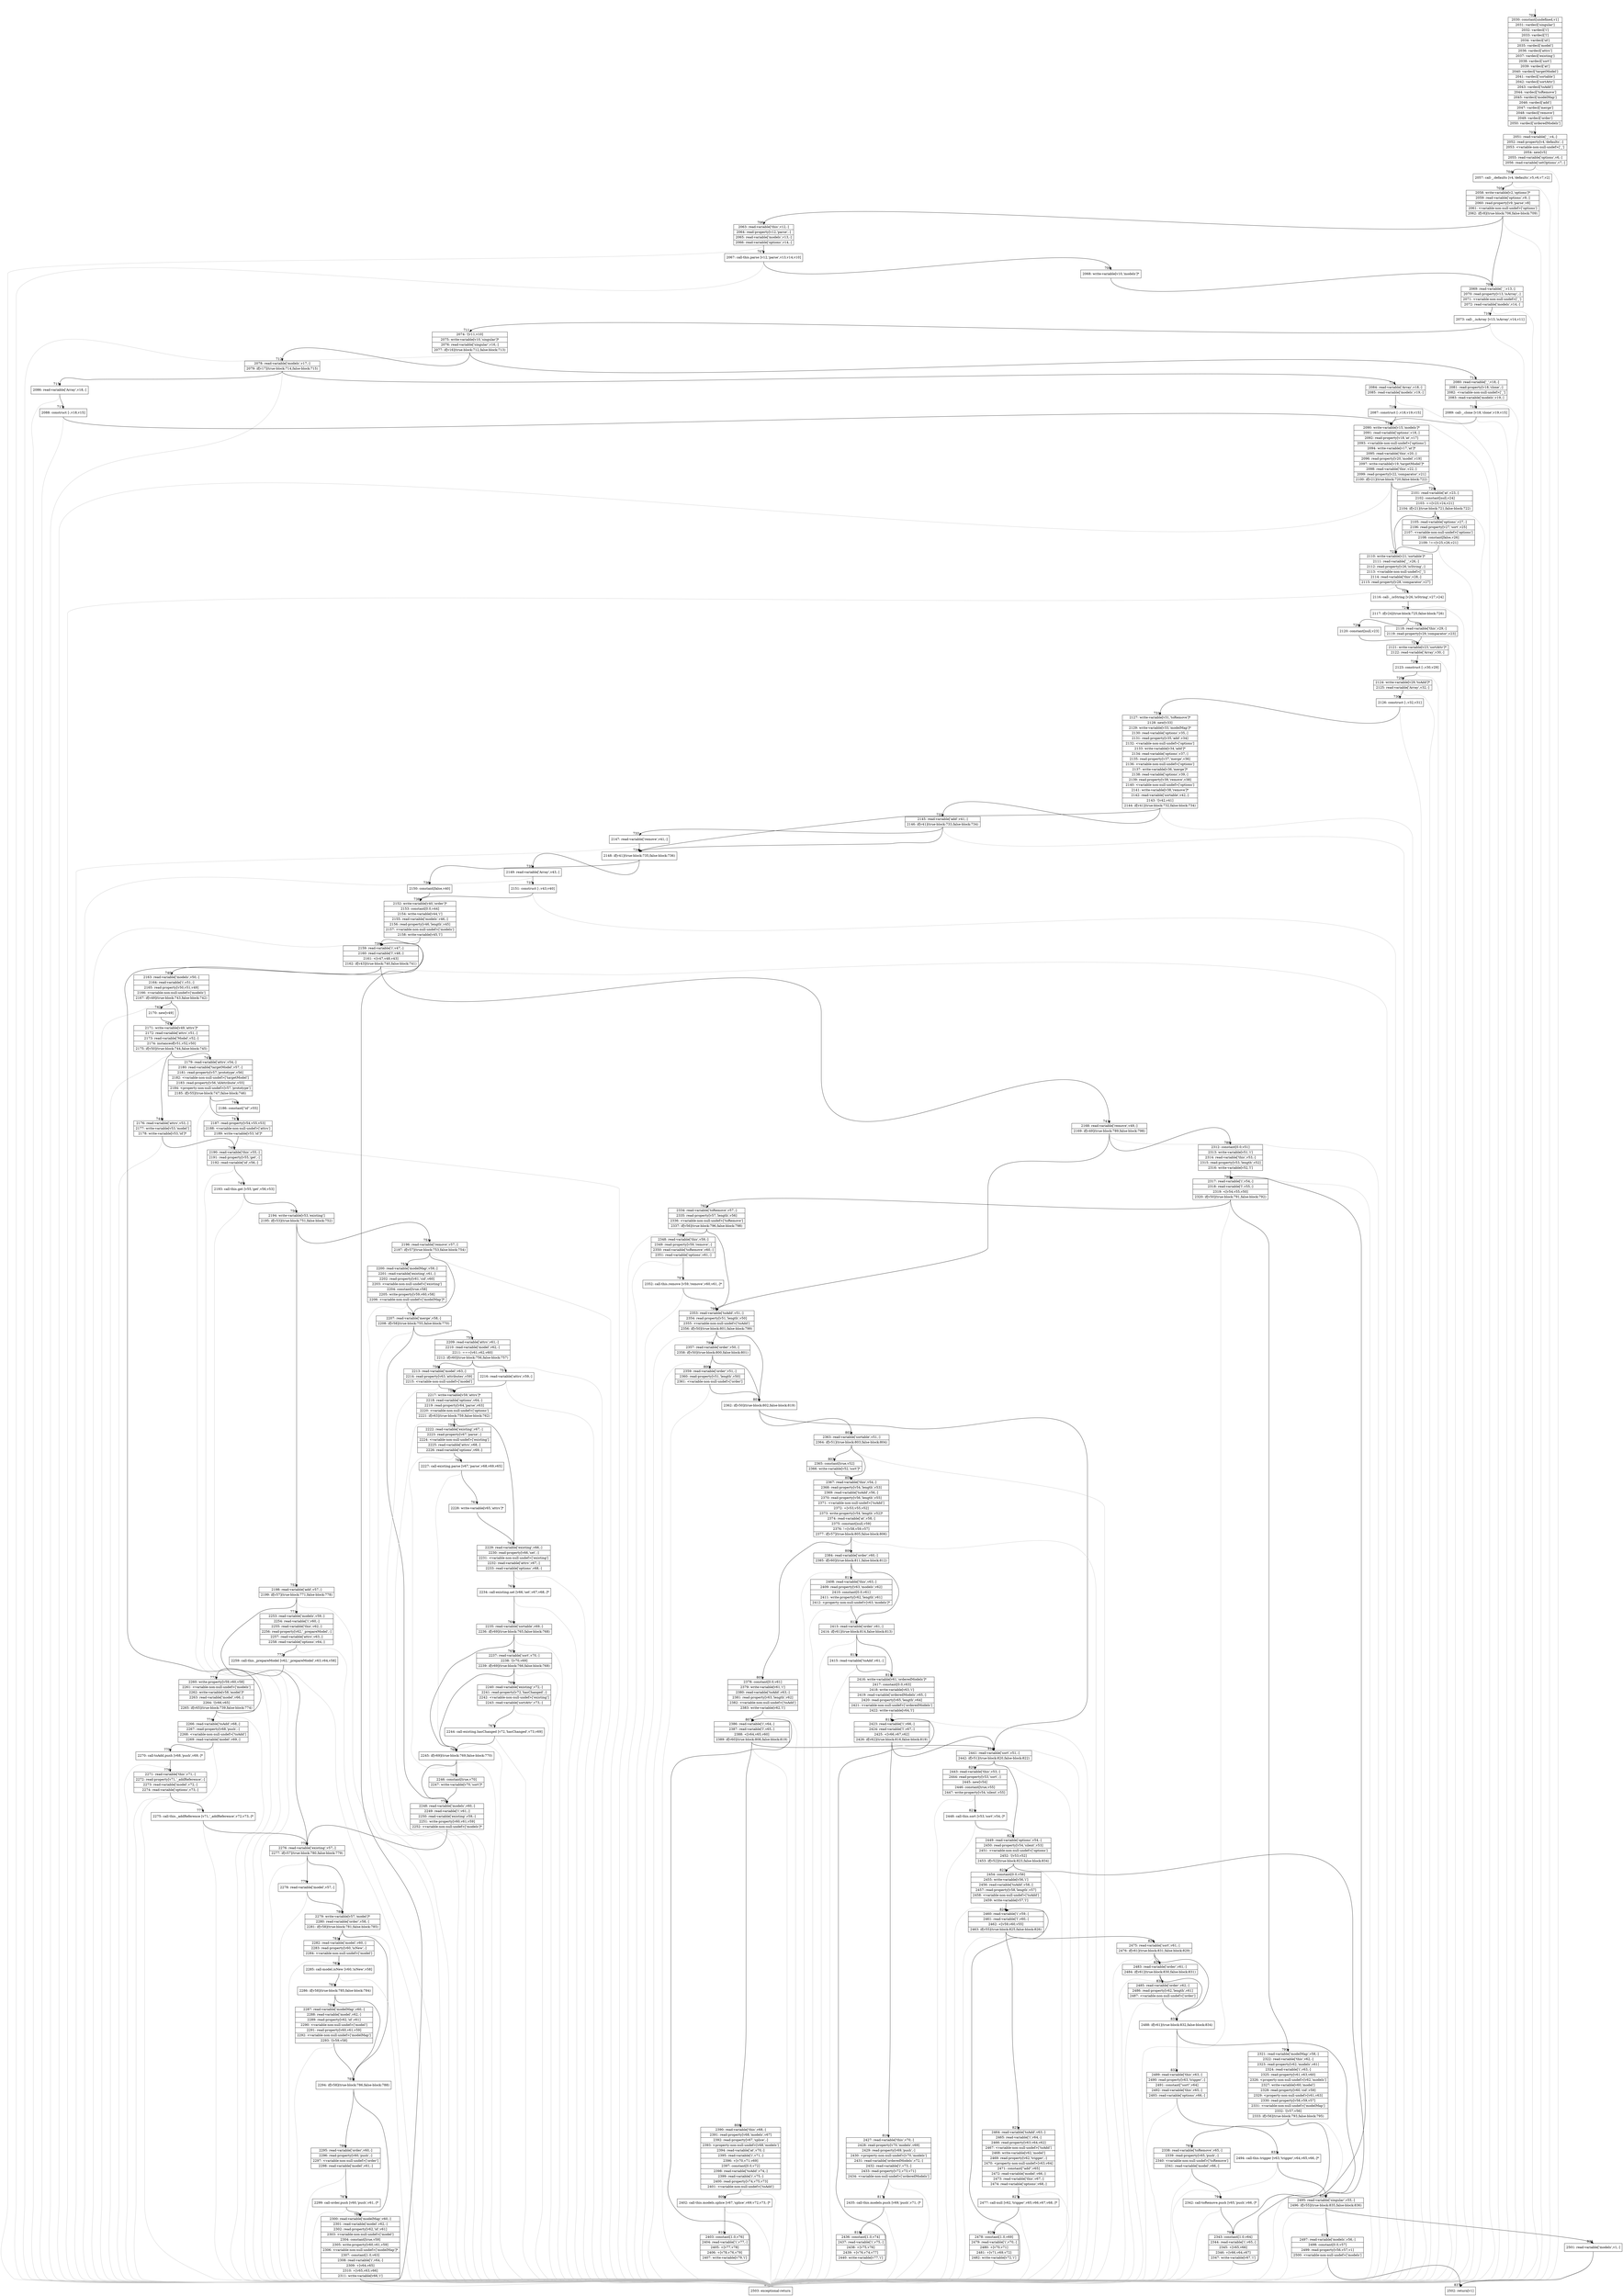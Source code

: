 digraph {
rankdir="TD"
BB_entry51[shape=none,label=""];
BB_entry51 -> BB702 [tailport=s, headport=n, headlabel="    702"]
BB702 [shape=record label="{2030: constant[undefined,v1]|2031: vardecl['singular']|2032: vardecl['i']|2033: vardecl['l']|2034: vardecl['id']|2035: vardecl['model']|2036: vardecl['attrs']|2037: vardecl['existing']|2038: vardecl['sort']|2039: vardecl['at']|2040: vardecl['targetModel']|2041: vardecl['sortable']|2042: vardecl['sortAttr']|2043: vardecl['toAdd']|2044: vardecl['toRemove']|2045: vardecl['modelMap']|2046: vardecl['add']|2047: vardecl['merge']|2048: vardecl['remove']|2049: vardecl['order']|2050: vardecl['orderedModels']}" ] 
BB702 -> BB703 [tailport=s, headport=n, headlabel="      703"]
BB703 [shape=record label="{2051: read-variable['_',v4,-]|2052: read-property[v4,'defaults',-]|2053: \<variable-non-null-undef\>['_']|2054: new[v5]|2055: read-variable['options',v6,-]|2056: read-variable['setOptions',v7,-]}" ] 
BB703 -> BB704 [tailport=s, headport=n, headlabel="      704"]
BB703 -> BB838 [tailport=s, headport=n, color=gray, headlabel="      838"]
BB704 [shape=record label="{2057: call-_.defaults [v4,'defaults',v5,v6,v7,v2]}" ] 
BB704 -> BB705 [tailport=s, headport=n, headlabel="      705"]
BB704 -> BB838 [tailport=s, headport=n, color=gray]
BB705 [shape=record label="{2058: write-variable[v2,'options']*|2059: read-variable['options',v9,-]|2060: read-property[v9,'parse',v8]|2061: \<variable-non-null-undef\>['options']|2062: if[v8](true-block:706,false-block:709)}" ] 
BB705 -> BB706 [tailport=s, headport=n, headlabel="      706"]
BB705 -> BB709 [tailport=s, headport=n, headlabel="      709"]
BB705 -> BB838 [tailport=s, headport=n, color=gray]
BB706 [shape=record label="{2063: read-variable['this',v12,-]|2064: read-property[v12,'parse',-]|2065: read-variable['models',v13,-]|2066: read-variable['options',v14,-]}" ] 
BB706 -> BB707 [tailport=s, headport=n, headlabel="      707"]
BB706 -> BB838 [tailport=s, headport=n, color=gray]
BB707 [shape=record label="{2067: call-this.parse [v12,'parse',v13,v14,v10]}" ] 
BB707 -> BB708 [tailport=s, headport=n, headlabel="      708"]
BB707 -> BB838 [tailport=s, headport=n, color=gray]
BB708 [shape=record label="{2068: write-variable[v10,'models']*}" ] 
BB708 -> BB709 [tailport=s, headport=n]
BB709 [shape=record label="{2069: read-variable['_',v13,-]|2070: read-property[v13,'isArray',-]|2071: \<variable-non-null-undef\>['_']|2072: read-variable['models',v14,-]}" ] 
BB709 -> BB710 [tailport=s, headport=n, headlabel="      710"]
BB709 -> BB838 [tailport=s, headport=n, color=gray]
BB710 [shape=record label="{2073: call-_.isArray [v13,'isArray',v14,v11]}" ] 
BB710 -> BB711 [tailport=s, headport=n, headlabel="      711"]
BB710 -> BB838 [tailport=s, headport=n, color=gray]
BB711 [shape=record label="{2074: ![v11,v10]|2075: write-variable[v10,'singular']*|2076: read-variable['singular',v16,-]|2077: if[v16](true-block:712,false-block:713)}" ] 
BB711 -> BB712 [tailport=s, headport=n, headlabel="      712"]
BB711 -> BB713 [tailport=s, headport=n, headlabel="      713"]
BB711 -> BB838 [tailport=s, headport=n, color=gray]
BB712 [shape=record label="{2078: read-variable['models',v17,-]|2079: if[v17](true-block:714,false-block:715)}" ] 
BB712 -> BB714 [tailport=s, headport=n, headlabel="      714"]
BB712 -> BB715 [tailport=s, headport=n, headlabel="      715"]
BB712 -> BB838 [tailport=s, headport=n, color=gray]
BB713 [shape=record label="{2080: read-variable['_',v18,-]|2081: read-property[v18,'clone',-]|2082: \<variable-non-null-undef\>['_']|2083: read-variable['models',v19,-]}" ] 
BB713 -> BB718 [tailport=s, headport=n, headlabel="      718"]
BB713 -> BB838 [tailport=s, headport=n, color=gray]
BB714 [shape=record label="{2084: read-variable['Array',v18,-]|2085: read-variable['models',v19,-]}" ] 
BB714 -> BB716 [tailport=s, headport=n, headlabel="      716"]
BB714 -> BB838 [tailport=s, headport=n, color=gray]
BB715 [shape=record label="{2086: read-variable['Array',v18,-]}" ] 
BB715 -> BB717 [tailport=s, headport=n, headlabel="      717"]
BB715 -> BB838 [tailport=s, headport=n, color=gray]
BB716 [shape=record label="{2087: construct [-,v18,v19,v15]}" ] 
BB716 -> BB719 [tailport=s, headport=n, headlabel="      719"]
BB716 -> BB838 [tailport=s, headport=n, color=gray]
BB717 [shape=record label="{2088: construct [-,v18,v15]}" ] 
BB717 -> BB719 [tailport=s, headport=n]
BB717 -> BB838 [tailport=s, headport=n, color=gray]
BB718 [shape=record label="{2089: call-_.clone [v18,'clone',v19,v15]}" ] 
BB718 -> BB719 [tailport=s, headport=n]
BB718 -> BB838 [tailport=s, headport=n, color=gray]
BB719 [shape=record label="{2090: write-variable[v15,'models']*|2091: read-variable['options',v18,-]|2092: read-property[v18,'at',v17]|2093: \<variable-non-null-undef\>['options']|2094: write-variable[v17,'at']*|2095: read-variable['this',v20,-]|2096: read-property[v20,'model',v19]|2097: write-variable[v19,'targetModel']*|2098: read-variable['this',v22,-]|2099: read-property[v22,'comparator',v21]|2100: if[v21](true-block:720,false-block:722)}" ] 
BB719 -> BB722 [tailport=s, headport=n, headlabel="      722"]
BB719 -> BB720 [tailport=s, headport=n, headlabel="      720"]
BB719 -> BB838 [tailport=s, headport=n, color=gray]
BB720 [shape=record label="{2101: read-variable['at',v23,-]|2102: constant[null,v24]|2103: ==[v23,v24,v21]|2104: if[v21](true-block:721,false-block:722)}" ] 
BB720 -> BB722 [tailport=s, headport=n]
BB720 -> BB721 [tailport=s, headport=n, headlabel="      721"]
BB720 -> BB838 [tailport=s, headport=n, color=gray]
BB721 [shape=record label="{2105: read-variable['options',v27,-]|2106: read-property[v27,'sort',v25]|2107: \<variable-non-null-undef\>['options']|2108: constant[false,v26]|2109: !==[v25,v26,v21]}" ] 
BB721 -> BB722 [tailport=s, headport=n]
BB721 -> BB838 [tailport=s, headport=n, color=gray]
BB722 [shape=record label="{2110: write-variable[v21,'sortable']*|2111: read-variable['_',v26,-]|2112: read-property[v26,'isString',-]|2113: \<variable-non-null-undef\>['_']|2114: read-variable['this',v28,-]|2115: read-property[v28,'comparator',v27]}" ] 
BB722 -> BB723 [tailport=s, headport=n, headlabel="      723"]
BB722 -> BB838 [tailport=s, headport=n, color=gray]
BB723 [shape=record label="{2116: call-_.isString [v26,'isString',v27,v24]}" ] 
BB723 -> BB724 [tailport=s, headport=n, headlabel="      724"]
BB723 -> BB838 [tailport=s, headport=n, color=gray]
BB724 [shape=record label="{2117: if[v24](true-block:725,false-block:726)}" ] 
BB724 -> BB725 [tailport=s, headport=n, headlabel="      725"]
BB724 -> BB726 [tailport=s, headport=n, headlabel="      726"]
BB725 [shape=record label="{2118: read-variable['this',v29,-]|2119: read-property[v29,'comparator',v23]}" ] 
BB725 -> BB727 [tailport=s, headport=n, headlabel="      727"]
BB725 -> BB838 [tailport=s, headport=n, color=gray]
BB726 [shape=record label="{2120: constant[null,v23]}" ] 
BB726 -> BB727 [tailport=s, headport=n]
BB727 [shape=record label="{2121: write-variable[v23,'sortAttr']*|2122: read-variable['Array',v30,-]}" ] 
BB727 -> BB728 [tailport=s, headport=n, headlabel="      728"]
BB727 -> BB838 [tailport=s, headport=n, color=gray]
BB728 [shape=record label="{2123: construct [-,v30,v29]}" ] 
BB728 -> BB729 [tailport=s, headport=n, headlabel="      729"]
BB728 -> BB838 [tailport=s, headport=n, color=gray]
BB729 [shape=record label="{2124: write-variable[v29,'toAdd']*|2125: read-variable['Array',v32,-]}" ] 
BB729 -> BB730 [tailport=s, headport=n, headlabel="      730"]
BB729 -> BB838 [tailport=s, headport=n, color=gray]
BB730 [shape=record label="{2126: construct [-,v32,v31]}" ] 
BB730 -> BB731 [tailport=s, headport=n, headlabel="      731"]
BB730 -> BB838 [tailport=s, headport=n, color=gray]
BB731 [shape=record label="{2127: write-variable[v31,'toRemove']*|2128: new[v33]|2129: write-variable[v33,'modelMap']*|2130: read-variable['options',v35,-]|2131: read-property[v35,'add',v34]|2132: \<variable-non-null-undef\>['options']|2133: write-variable[v34,'add']*|2134: read-variable['options',v37,-]|2135: read-property[v37,'merge',v36]|2136: \<variable-non-null-undef\>['options']|2137: write-variable[v36,'merge']*|2138: read-variable['options',v39,-]|2139: read-property[v39,'remove',v38]|2140: \<variable-non-null-undef\>['options']|2141: write-variable[v38,'remove']*|2142: read-variable['sortable',v42,-]|2143: ![v42,v41]|2144: if[v41](true-block:732,false-block:734)}" ] 
BB731 -> BB734 [tailport=s, headport=n, headlabel="      734"]
BB731 -> BB732 [tailport=s, headport=n, headlabel="      732"]
BB731 -> BB838 [tailport=s, headport=n, color=gray]
BB732 [shape=record label="{2145: read-variable['add',v41,-]|2146: if[v41](true-block:733,false-block:734)}" ] 
BB732 -> BB734 [tailport=s, headport=n]
BB732 -> BB733 [tailport=s, headport=n, headlabel="      733"]
BB732 -> BB838 [tailport=s, headport=n, color=gray]
BB733 [shape=record label="{2147: read-variable['remove',v41,-]}" ] 
BB733 -> BB734 [tailport=s, headport=n]
BB733 -> BB838 [tailport=s, headport=n, color=gray]
BB734 [shape=record label="{2148: if[v41](true-block:735,false-block:736)}" ] 
BB734 -> BB735 [tailport=s, headport=n, headlabel="      735"]
BB734 -> BB736 [tailport=s, headport=n, headlabel="      736"]
BB735 [shape=record label="{2149: read-variable['Array',v43,-]}" ] 
BB735 -> BB737 [tailport=s, headport=n, headlabel="      737"]
BB735 -> BB838 [tailport=s, headport=n, color=gray]
BB736 [shape=record label="{2150: constant[false,v40]}" ] 
BB736 -> BB738 [tailport=s, headport=n, headlabel="      738"]
BB737 [shape=record label="{2151: construct [-,v43,v40]}" ] 
BB737 -> BB738 [tailport=s, headport=n]
BB737 -> BB838 [tailport=s, headport=n, color=gray]
BB738 [shape=record label="{2152: write-variable[v40,'order']*|2153: constant[0.0,v44]|2154: write-variable[v44,'i']|2155: read-variable['models',v46,-]|2156: read-property[v46,'length',v45]|2157: \<variable-non-null-undef\>['models']|2158: write-variable[v45,'l']}" ] 
BB738 -> BB739 [tailport=s, headport=n, headlabel="      739"]
BB738 -> BB838 [tailport=s, headport=n, color=gray]
BB739 [shape=record label="{2159: read-variable['i',v47,-]|2160: read-variable['l',v48,-]|2161: \<[v47,v48,v43]|2162: if[v43](true-block:740,false-block:741)}" ] 
BB739 -> BB740 [tailport=s, headport=n, headlabel="      740"]
BB739 -> BB741 [tailport=s, headport=n, headlabel="      741"]
BB739 -> BB838 [tailport=s, headport=n, color=gray]
BB740 [shape=record label="{2163: read-variable['models',v50,-]|2164: read-variable['i',v51,-]|2165: read-property[v50,v51,v49]|2166: \<variable-non-null-undef\>['models']|2167: if[v49](true-block:743,false-block:742)}" ] 
BB740 -> BB743 [tailport=s, headport=n, headlabel="      743"]
BB740 -> BB742 [tailport=s, headport=n, headlabel="      742"]
BB740 -> BB838 [tailport=s, headport=n, color=gray]
BB741 [shape=record label="{2168: read-variable['remove',v49,-]|2169: if[v49](true-block:789,false-block:798)}" ] 
BB741 -> BB789 [tailport=s, headport=n, headlabel="      789"]
BB741 -> BB798 [tailport=s, headport=n, headlabel="      798"]
BB741 -> BB838 [tailport=s, headport=n, color=gray]
BB742 [shape=record label="{2170: new[v49]}" ] 
BB742 -> BB743 [tailport=s, headport=n]
BB743 [shape=record label="{2171: write-variable[v49,'attrs']*|2172: read-variable['attrs',v51,-]|2173: read-variable['Model',v52,-]|2174: instanceof[v51,v52,v50]|2175: if[v50](true-block:744,false-block:745)}" ] 
BB743 -> BB744 [tailport=s, headport=n, headlabel="      744"]
BB743 -> BB745 [tailport=s, headport=n, headlabel="      745"]
BB743 -> BB838 [tailport=s, headport=n, color=gray]
BB744 [shape=record label="{2176: read-variable['attrs',v53,-]|2177: write-variable[v53,'model']|2178: write-variable[v53,'id']*}" ] 
BB744 -> BB748 [tailport=s, headport=n, headlabel="      748"]
BB744 -> BB838 [tailport=s, headport=n, color=gray]
BB745 [shape=record label="{2179: read-variable['attrs',v54,-]|2180: read-variable['targetModel',v57,-]|2181: read-property[v57,'prototype',v56]|2182: \<variable-non-null-undef\>['targetModel']|2183: read-property[v56,'idAttribute',v55]|2184: \<property-non-null-undef\>[v57,'prototype']|2185: if[v55](true-block:747,false-block:746)}" ] 
BB745 -> BB747 [tailport=s, headport=n, headlabel="      747"]
BB745 -> BB746 [tailport=s, headport=n, headlabel="      746"]
BB745 -> BB838 [tailport=s, headport=n, color=gray]
BB746 [shape=record label="{2186: constant[\"id\",v55]}" ] 
BB746 -> BB747 [tailport=s, headport=n]
BB747 [shape=record label="{2187: read-property[v54,v55,v53]|2188: \<variable-non-null-undef\>['attrs']|2189: write-variable[v53,'id']*}" ] 
BB747 -> BB748 [tailport=s, headport=n]
BB747 -> BB838 [tailport=s, headport=n, color=gray]
BB748 [shape=record label="{2190: read-variable['this',v55,-]|2191: read-property[v55,'get',-]|2192: read-variable['id',v56,-]}" ] 
BB748 -> BB749 [tailport=s, headport=n, headlabel="      749"]
BB748 -> BB838 [tailport=s, headport=n, color=gray]
BB749 [shape=record label="{2193: call-this.get [v55,'get',v56,v53]}" ] 
BB749 -> BB750 [tailport=s, headport=n, headlabel="      750"]
BB749 -> BB838 [tailport=s, headport=n, color=gray]
BB750 [shape=record label="{2194: write-variable[v53,'existing']|2195: if[v53](true-block:751,false-block:752)}" ] 
BB750 -> BB751 [tailport=s, headport=n, headlabel="      751"]
BB750 -> BB752 [tailport=s, headport=n, headlabel="      752"]
BB751 [shape=record label="{2196: read-variable['remove',v57,-]|2197: if[v57](true-block:753,false-block:754)}" ] 
BB751 -> BB753 [tailport=s, headport=n, headlabel="      753"]
BB751 -> BB754 [tailport=s, headport=n, headlabel="      754"]
BB751 -> BB838 [tailport=s, headport=n, color=gray]
BB752 [shape=record label="{2198: read-variable['add',v57,-]|2199: if[v57](true-block:771,false-block:778)}" ] 
BB752 -> BB771 [tailport=s, headport=n, headlabel="      771"]
BB752 -> BB778 [tailport=s, headport=n, headlabel="      778"]
BB752 -> BB838 [tailport=s, headport=n, color=gray]
BB753 [shape=record label="{2200: read-variable['modelMap',v59,-]|2201: read-variable['existing',v61,-]|2202: read-property[v61,'cid',v60]|2203: \<variable-non-null-undef\>['existing']|2204: constant[true,v58]|2205: write-property[v59,v60,v58]|2206: \<variable-non-null-undef\>['modelMap']*}" ] 
BB753 -> BB754 [tailport=s, headport=n]
BB753 -> BB838 [tailport=s, headport=n, color=gray]
BB754 [shape=record label="{2207: read-variable['merge',v58,-]|2208: if[v58](true-block:755,false-block:770)}" ] 
BB754 -> BB755 [tailport=s, headport=n, headlabel="      755"]
BB754 -> BB770 [tailport=s, headport=n, headlabel="      770"]
BB754 -> BB838 [tailport=s, headport=n, color=gray]
BB755 [shape=record label="{2209: read-variable['attrs',v61,-]|2210: read-variable['model',v62,-]|2211: ===[v61,v62,v60]|2212: if[v60](true-block:756,false-block:757)}" ] 
BB755 -> BB756 [tailport=s, headport=n, headlabel="      756"]
BB755 -> BB757 [tailport=s, headport=n, headlabel="      757"]
BB755 -> BB838 [tailport=s, headport=n, color=gray]
BB756 [shape=record label="{2213: read-variable['model',v63,-]|2214: read-property[v63,'attributes',v59]|2215: \<variable-non-null-undef\>['model']}" ] 
BB756 -> BB758 [tailport=s, headport=n, headlabel="      758"]
BB756 -> BB838 [tailport=s, headport=n, color=gray]
BB757 [shape=record label="{2216: read-variable['attrs',v59,-]}" ] 
BB757 -> BB758 [tailport=s, headport=n]
BB757 -> BB838 [tailport=s, headport=n, color=gray]
BB758 [shape=record label="{2217: write-variable[v59,'attrs']*|2218: read-variable['options',v64,-]|2219: read-property[v64,'parse',v63]|2220: \<variable-non-null-undef\>['options']|2221: if[v63](true-block:759,false-block:762)}" ] 
BB758 -> BB759 [tailport=s, headport=n, headlabel="      759"]
BB758 -> BB762 [tailport=s, headport=n, headlabel="      762"]
BB758 -> BB838 [tailport=s, headport=n, color=gray]
BB759 [shape=record label="{2222: read-variable['existing',v67,-]|2223: read-property[v67,'parse',-]|2224: \<variable-non-null-undef\>['existing']|2225: read-variable['attrs',v68,-]|2226: read-variable['options',v69,-]}" ] 
BB759 -> BB760 [tailport=s, headport=n, headlabel="      760"]
BB759 -> BB838 [tailport=s, headport=n, color=gray]
BB760 [shape=record label="{2227: call-existing.parse [v67,'parse',v68,v69,v65]}" ] 
BB760 -> BB761 [tailport=s, headport=n, headlabel="      761"]
BB760 -> BB838 [tailport=s, headport=n, color=gray]
BB761 [shape=record label="{2228: write-variable[v65,'attrs']*}" ] 
BB761 -> BB762 [tailport=s, headport=n]
BB762 [shape=record label="{2229: read-variable['existing',v66,-]|2230: read-property[v66,'set',-]|2231: \<variable-non-null-undef\>['existing']|2232: read-variable['attrs',v67,-]|2233: read-variable['options',v68,-]}" ] 
BB762 -> BB763 [tailport=s, headport=n, headlabel="      763"]
BB762 -> BB838 [tailport=s, headport=n, color=gray]
BB763 [shape=record label="{2234: call-existing.set [v66,'set',v67,v68,-]*}" ] 
BB763 -> BB764 [tailport=s, headport=n, headlabel="      764"]
BB763 -> BB838 [tailport=s, headport=n, color=gray]
BB764 [shape=record label="{2235: read-variable['sortable',v69,-]|2236: if[v69](true-block:765,false-block:768)}" ] 
BB764 -> BB768 [tailport=s, headport=n, headlabel="      768"]
BB764 -> BB765 [tailport=s, headport=n, headlabel="      765"]
BB764 -> BB838 [tailport=s, headport=n, color=gray]
BB765 [shape=record label="{2237: read-variable['sort',v70,-]|2238: ![v70,v69]|2239: if[v69](true-block:766,false-block:768)}" ] 
BB765 -> BB768 [tailport=s, headport=n]
BB765 -> BB766 [tailport=s, headport=n, headlabel="      766"]
BB765 -> BB838 [tailport=s, headport=n, color=gray]
BB766 [shape=record label="{2240: read-variable['existing',v72,-]|2241: read-property[v72,'hasChanged',-]|2242: \<variable-non-null-undef\>['existing']|2243: read-variable['sortAttr',v73,-]}" ] 
BB766 -> BB767 [tailport=s, headport=n, headlabel="      767"]
BB766 -> BB838 [tailport=s, headport=n, color=gray]
BB767 [shape=record label="{2244: call-existing.hasChanged [v72,'hasChanged',v73,v69]}" ] 
BB767 -> BB768 [tailport=s, headport=n]
BB767 -> BB838 [tailport=s, headport=n, color=gray]
BB768 [shape=record label="{2245: if[v69](true-block:769,false-block:770)}" ] 
BB768 -> BB769 [tailport=s, headport=n, headlabel="      769"]
BB768 -> BB770 [tailport=s, headport=n]
BB769 [shape=record label="{2246: constant[true,v70]|2247: write-variable[v70,'sort']*}" ] 
BB769 -> BB770 [tailport=s, headport=n]
BB770 [shape=record label="{2248: read-variable['models',v60,-]|2249: read-variable['i',v61,-]|2250: read-variable['existing',v59,-]|2251: write-property[v60,v61,v59]|2252: \<variable-non-null-undef\>['models']*}" ] 
BB770 -> BB778 [tailport=s, headport=n]
BB770 -> BB838 [tailport=s, headport=n, color=gray]
BB771 [shape=record label="{2253: read-variable['models',v59,-]|2254: read-variable['i',v60,-]|2255: read-variable['this',v62,-]|2256: read-property[v62,'_prepareModel',-]|2257: read-variable['attrs',v63,-]|2258: read-variable['options',v64,-]}" ] 
BB771 -> BB772 [tailport=s, headport=n, headlabel="      772"]
BB771 -> BB838 [tailport=s, headport=n, color=gray]
BB772 [shape=record label="{2259: call-this._prepareModel [v62,'_prepareModel',v63,v64,v58]}" ] 
BB772 -> BB773 [tailport=s, headport=n, headlabel="      773"]
BB772 -> BB838 [tailport=s, headport=n, color=gray]
BB773 [shape=record label="{2260: write-property[v59,v60,v58]|2261: \<variable-non-null-undef\>['models']|2262: write-variable[v58,'model']*|2263: read-variable['model',v66,-]|2264: ![v66,v65]|2265: if[v65](true-block:739,false-block:774)}" ] 
BB773 -> BB739 [tailport=s, headport=n]
BB773 -> BB774 [tailport=s, headport=n, headlabel="      774"]
BB773 -> BB838 [tailport=s, headport=n, color=gray]
BB774 [shape=record label="{2266: read-variable['toAdd',v68,-]|2267: read-property[v68,'push',-]|2268: \<variable-non-null-undef\>['toAdd']|2269: read-variable['model',v69,-]}" ] 
BB774 -> BB775 [tailport=s, headport=n, headlabel="      775"]
BB774 -> BB838 [tailport=s, headport=n, color=gray]
BB775 [shape=record label="{2270: call-toAdd.push [v68,'push',v69,-]*}" ] 
BB775 -> BB776 [tailport=s, headport=n, headlabel="      776"]
BB775 -> BB838 [tailport=s, headport=n, color=gray]
BB776 [shape=record label="{2271: read-variable['this',v71,-]|2272: read-property[v71,'_addReference',-]|2273: read-variable['model',v72,-]|2274: read-variable['options',v73,-]}" ] 
BB776 -> BB777 [tailport=s, headport=n, headlabel="      777"]
BB776 -> BB838 [tailport=s, headport=n, color=gray]
BB777 [shape=record label="{2275: call-this._addReference [v71,'_addReference',v72,v73,-]*}" ] 
BB777 -> BB778 [tailport=s, headport=n]
BB777 -> BB838 [tailport=s, headport=n, color=gray]
BB778 [shape=record label="{2276: read-variable['existing',v57,-]|2277: if[v57](true-block:780,false-block:779)}" ] 
BB778 -> BB780 [tailport=s, headport=n, headlabel="      780"]
BB778 -> BB779 [tailport=s, headport=n, headlabel="      779"]
BB778 -> BB838 [tailport=s, headport=n, color=gray]
BB779 [shape=record label="{2278: read-variable['model',v57,-]}" ] 
BB779 -> BB780 [tailport=s, headport=n]
BB779 -> BB838 [tailport=s, headport=n, color=gray]
BB780 [shape=record label="{2279: write-variable[v57,'model']*|2280: read-variable['order',v58,-]|2281: if[v58](true-block:781,false-block:785)}" ] 
BB780 -> BB785 [tailport=s, headport=n, headlabel="      785"]
BB780 -> BB781 [tailport=s, headport=n, headlabel="      781"]
BB780 -> BB838 [tailport=s, headport=n, color=gray]
BB781 [shape=record label="{2282: read-variable['model',v60,-]|2283: read-property[v60,'isNew',-]|2284: \<variable-non-null-undef\>['model']}" ] 
BB781 -> BB782 [tailport=s, headport=n, headlabel="      782"]
BB781 -> BB838 [tailport=s, headport=n, color=gray]
BB782 [shape=record label="{2285: call-model.isNew [v60,'isNew',v58]}" ] 
BB782 -> BB783 [tailport=s, headport=n, headlabel="      783"]
BB782 -> BB838 [tailport=s, headport=n, color=gray]
BB783 [shape=record label="{2286: if[v58](true-block:785,false-block:784)}" ] 
BB783 -> BB785 [tailport=s, headport=n]
BB783 -> BB784 [tailport=s, headport=n, headlabel="      784"]
BB784 [shape=record label="{2287: read-variable['modelMap',v60,-]|2288: read-variable['model',v62,-]|2289: read-property[v62,'id',v61]|2290: \<variable-non-null-undef\>['model']|2291: read-property[v60,v61,v59]|2292: \<variable-non-null-undef\>['modelMap']|2293: ![v59,v58]}" ] 
BB784 -> BB785 [tailport=s, headport=n]
BB784 -> BB838 [tailport=s, headport=n, color=gray]
BB785 [shape=record label="{2294: if[v58](true-block:786,false-block:788)}" ] 
BB785 -> BB786 [tailport=s, headport=n, headlabel="      786"]
BB785 -> BB788 [tailport=s, headport=n, headlabel="      788"]
BB786 [shape=record label="{2295: read-variable['order',v60,-]|2296: read-property[v60,'push',-]|2297: \<variable-non-null-undef\>['order']|2298: read-variable['model',v61,-]}" ] 
BB786 -> BB787 [tailport=s, headport=n, headlabel="      787"]
BB786 -> BB838 [tailport=s, headport=n, color=gray]
BB787 [shape=record label="{2299: call-order.push [v60,'push',v61,-]*}" ] 
BB787 -> BB788 [tailport=s, headport=n]
BB787 -> BB838 [tailport=s, headport=n, color=gray]
BB788 [shape=record label="{2300: read-variable['modelMap',v60,-]|2301: read-variable['model',v62,-]|2302: read-property[v62,'id',v61]|2303: \<variable-non-null-undef\>['model']|2304: constant[true,v59]|2305: write-property[v60,v61,v59]|2306: \<variable-non-null-undef\>['modelMap']*|2307: constant[1.0,v63]|2308: read-variable['i',v64,-]|2309: +[v64,v65]|2310: +[v65,v63,v66]|2311: write-variable[v66,'i']}" ] 
BB788 -> BB739 [tailport=s, headport=n]
BB788 -> BB838 [tailport=s, headport=n, color=gray]
BB789 [shape=record label="{2312: constant[0.0,v51]|2313: write-variable[v51,'i']|2314: read-variable['this',v53,-]|2315: read-property[v53,'length',v52]|2316: write-variable[v52,'l']}" ] 
BB789 -> BB790 [tailport=s, headport=n, headlabel="      790"]
BB789 -> BB838 [tailport=s, headport=n, color=gray]
BB790 [shape=record label="{2317: read-variable['i',v54,-]|2318: read-variable['l',v55,-]|2319: \<[v54,v55,v50]|2320: if[v50](true-block:791,false-block:792)}" ] 
BB790 -> BB791 [tailport=s, headport=n, headlabel="      791"]
BB790 -> BB792 [tailport=s, headport=n, headlabel="      792"]
BB790 -> BB838 [tailport=s, headport=n, color=gray]
BB791 [shape=record label="{2321: read-variable['modelMap',v58,-]|2322: read-variable['this',v62,-]|2323: read-property[v62,'models',v61]|2324: read-variable['i',v63,-]|2325: read-property[v61,v63,v60]|2326: \<property-non-null-undef\>[v62,'models']|2327: write-variable[v60,'model']|2328: read-property[v60,'cid',v59]|2329: \<property-non-null-undef\>[v61,v63]|2330: read-property[v58,v59,v57]|2331: \<variable-non-null-undef\>['modelMap']|2332: ![v57,v56]|2333: if[v56](true-block:793,false-block:795)}" ] 
BB791 -> BB793 [tailport=s, headport=n, headlabel="      793"]
BB791 -> BB795 [tailport=s, headport=n, headlabel="      795"]
BB791 -> BB838 [tailport=s, headport=n, color=gray]
BB792 [shape=record label="{2334: read-variable['toRemove',v57,-]|2335: read-property[v57,'length',v56]|2336: \<variable-non-null-undef\>['toRemove']|2337: if[v56](true-block:796,false-block:798)}" ] 
BB792 -> BB796 [tailport=s, headport=n, headlabel="      796"]
BB792 -> BB798 [tailport=s, headport=n]
BB792 -> BB838 [tailport=s, headport=n, color=gray]
BB793 [shape=record label="{2338: read-variable['toRemove',v65,-]|2339: read-property[v65,'push',-]|2340: \<variable-non-null-undef\>['toRemove']|2341: read-variable['model',v66,-]}" ] 
BB793 -> BB794 [tailport=s, headport=n, headlabel="      794"]
BB793 -> BB838 [tailport=s, headport=n, color=gray]
BB794 [shape=record label="{2342: call-toRemove.push [v65,'push',v66,-]*}" ] 
BB794 -> BB795 [tailport=s, headport=n]
BB794 -> BB838 [tailport=s, headport=n, color=gray]
BB795 [shape=record label="{2343: constant[1.0,v64]|2344: read-variable['i',v65,-]|2345: +[v65,v66]|2346: +[v66,v64,v67]|2347: write-variable[v67,'i']}" ] 
BB795 -> BB790 [tailport=s, headport=n]
BB795 -> BB838 [tailport=s, headport=n, color=gray]
BB796 [shape=record label="{2348: read-variable['this',v59,-]|2349: read-property[v59,'remove',-]|2350: read-variable['toRemove',v60,-]|2351: read-variable['options',v61,-]}" ] 
BB796 -> BB797 [tailport=s, headport=n, headlabel="      797"]
BB796 -> BB838 [tailport=s, headport=n, color=gray]
BB797 [shape=record label="{2352: call-this.remove [v59,'remove',v60,v61,-]*}" ] 
BB797 -> BB798 [tailport=s, headport=n]
BB797 -> BB838 [tailport=s, headport=n, color=gray]
BB798 [shape=record label="{2353: read-variable['toAdd',v51,-]|2354: read-property[v51,'length',v50]|2355: \<variable-non-null-undef\>['toAdd']|2356: if[v50](true-block:801,false-block:799)}" ] 
BB798 -> BB801 [tailport=s, headport=n, headlabel="      801"]
BB798 -> BB799 [tailport=s, headport=n, headlabel="      799"]
BB798 -> BB838 [tailport=s, headport=n, color=gray]
BB799 [shape=record label="{2357: read-variable['order',v50,-]|2358: if[v50](true-block:800,false-block:801)}" ] 
BB799 -> BB801 [tailport=s, headport=n]
BB799 -> BB800 [tailport=s, headport=n, headlabel="      800"]
BB799 -> BB838 [tailport=s, headport=n, color=gray]
BB800 [shape=record label="{2359: read-variable['order',v51,-]|2360: read-property[v51,'length',v50]|2361: \<variable-non-null-undef\>['order']}" ] 
BB800 -> BB801 [tailport=s, headport=n]
BB800 -> BB838 [tailport=s, headport=n, color=gray]
BB801 [shape=record label="{2362: if[v50](true-block:802,false-block:819)}" ] 
BB801 -> BB802 [tailport=s, headport=n, headlabel="      802"]
BB801 -> BB819 [tailport=s, headport=n, headlabel="      819"]
BB802 [shape=record label="{2363: read-variable['sortable',v51,-]|2364: if[v51](true-block:803,false-block:804)}" ] 
BB802 -> BB803 [tailport=s, headport=n, headlabel="      803"]
BB802 -> BB804 [tailport=s, headport=n, headlabel="      804"]
BB802 -> BB838 [tailport=s, headport=n, color=gray]
BB803 [shape=record label="{2365: constant[true,v52]|2366: write-variable[v52,'sort']*}" ] 
BB803 -> BB804 [tailport=s, headport=n]
BB804 [shape=record label="{2367: read-variable['this',v54,-]|2368: read-property[v54,'length',v53]|2369: read-variable['toAdd',v56,-]|2370: read-property[v56,'length',v55]|2371: \<variable-non-null-undef\>['toAdd']|2372: +[v53,v55,v52]|2373: write-property[v54,'length',v52]*|2374: read-variable['at',v58,-]|2375: constant[null,v59]|2376: !=[v58,v59,v57]|2377: if[v57](true-block:805,false-block:806)}" ] 
BB804 -> BB805 [tailport=s, headport=n, headlabel="      805"]
BB804 -> BB806 [tailport=s, headport=n, headlabel="      806"]
BB804 -> BB838 [tailport=s, headport=n, color=gray]
BB805 [shape=record label="{2378: constant[0.0,v61]|2379: write-variable[v61,'i']|2380: read-variable['toAdd',v63,-]|2381: read-property[v63,'length',v62]|2382: \<variable-non-null-undef\>['toAdd']|2383: write-variable[v62,'l']}" ] 
BB805 -> BB807 [tailport=s, headport=n, headlabel="      807"]
BB805 -> BB838 [tailport=s, headport=n, color=gray]
BB806 [shape=record label="{2384: read-variable['order',v60,-]|2385: if[v60](true-block:811,false-block:812)}" ] 
BB806 -> BB811 [tailport=s, headport=n, headlabel="      811"]
BB806 -> BB812 [tailport=s, headport=n, headlabel="      812"]
BB806 -> BB838 [tailport=s, headport=n, color=gray]
BB807 [shape=record label="{2386: read-variable['i',v64,-]|2387: read-variable['l',v65,-]|2388: \<[v64,v65,v60]|2389: if[v60](true-block:808,false-block:819)}" ] 
BB807 -> BB808 [tailport=s, headport=n, headlabel="      808"]
BB807 -> BB819 [tailport=s, headport=n]
BB807 -> BB838 [tailport=s, headport=n, color=gray]
BB808 [shape=record label="{2390: read-variable['this',v68,-]|2391: read-property[v68,'models',v67]|2392: read-property[v67,'splice',-]|2393: \<property-non-null-undef\>[v68,'models']|2394: read-variable['at',v70,-]|2395: read-variable['i',v71,-]|2396: +[v70,v71,v69]|2397: constant[0.0,v72]|2398: read-variable['toAdd',v74,-]|2399: read-variable['i',v75,-]|2400: read-property[v74,v75,v73]|2401: \<variable-non-null-undef\>['toAdd']}" ] 
BB808 -> BB809 [tailport=s, headport=n, headlabel="      809"]
BB808 -> BB838 [tailport=s, headport=n, color=gray]
BB809 [shape=record label="{2402: call-this.models.splice [v67,'splice',v69,v72,v73,-]*}" ] 
BB809 -> BB810 [tailport=s, headport=n, headlabel="      810"]
BB809 -> BB838 [tailport=s, headport=n, color=gray]
BB810 [shape=record label="{2403: constant[1.0,v76]|2404: read-variable['i',v77,-]|2405: +[v77,v78]|2406: +[v78,v76,v79]|2407: write-variable[v79,'i']}" ] 
BB810 -> BB807 [tailport=s, headport=n]
BB810 -> BB838 [tailport=s, headport=n, color=gray]
BB811 [shape=record label="{2408: read-variable['this',v63,-]|2409: read-property[v63,'models',v62]|2410: constant[0.0,v61]|2411: write-property[v62,'length',v61]|2412: \<property-non-null-undef\>[v63,'models']*}" ] 
BB811 -> BB812 [tailport=s, headport=n]
BB811 -> BB838 [tailport=s, headport=n, color=gray]
BB812 [shape=record label="{2413: read-variable['order',v61,-]|2414: if[v61](true-block:814,false-block:813)}" ] 
BB812 -> BB814 [tailport=s, headport=n, headlabel="      814"]
BB812 -> BB813 [tailport=s, headport=n, headlabel="      813"]
BB812 -> BB838 [tailport=s, headport=n, color=gray]
BB813 [shape=record label="{2415: read-variable['toAdd',v61,-]}" ] 
BB813 -> BB814 [tailport=s, headport=n]
BB813 -> BB838 [tailport=s, headport=n, color=gray]
BB814 [shape=record label="{2416: write-variable[v61,'orderedModels']*|2417: constant[0.0,v63]|2418: write-variable[v63,'i']|2419: read-variable['orderedModels',v65,-]|2420: read-property[v65,'length',v64]|2421: \<variable-non-null-undef\>['orderedModels']|2422: write-variable[v64,'l']}" ] 
BB814 -> BB815 [tailport=s, headport=n, headlabel="      815"]
BB814 -> BB838 [tailport=s, headport=n, color=gray]
BB815 [shape=record label="{2423: read-variable['i',v66,-]|2424: read-variable['l',v67,-]|2425: \<[v66,v67,v62]|2426: if[v62](true-block:816,false-block:819)}" ] 
BB815 -> BB816 [tailport=s, headport=n, headlabel="      816"]
BB815 -> BB819 [tailport=s, headport=n]
BB815 -> BB838 [tailport=s, headport=n, color=gray]
BB816 [shape=record label="{2427: read-variable['this',v70,-]|2428: read-property[v70,'models',v69]|2429: read-property[v69,'push',-]|2430: \<property-non-null-undef\>[v70,'models']|2431: read-variable['orderedModels',v72,-]|2432: read-variable['i',v73,-]|2433: read-property[v72,v73,v71]|2434: \<variable-non-null-undef\>['orderedModels']}" ] 
BB816 -> BB817 [tailport=s, headport=n, headlabel="      817"]
BB816 -> BB838 [tailport=s, headport=n, color=gray]
BB817 [shape=record label="{2435: call-this.models.push [v69,'push',v71,-]*}" ] 
BB817 -> BB818 [tailport=s, headport=n, headlabel="      818"]
BB817 -> BB838 [tailport=s, headport=n, color=gray]
BB818 [shape=record label="{2436: constant[1.0,v74]|2437: read-variable['i',v75,-]|2438: +[v75,v76]|2439: +[v76,v74,v77]|2440: write-variable[v77,'i']}" ] 
BB818 -> BB815 [tailport=s, headport=n]
BB818 -> BB838 [tailport=s, headport=n, color=gray]
BB819 [shape=record label="{2441: read-variable['sort',v51,-]|2442: if[v51](true-block:820,false-block:822)}" ] 
BB819 -> BB820 [tailport=s, headport=n, headlabel="      820"]
BB819 -> BB822 [tailport=s, headport=n, headlabel="      822"]
BB819 -> BB838 [tailport=s, headport=n, color=gray]
BB820 [shape=record label="{2443: read-variable['this',v53,-]|2444: read-property[v53,'sort',-]|2445: new[v54]|2446: constant[true,v55]|2447: write-property[v54,'silent',v55]}" ] 
BB820 -> BB821 [tailport=s, headport=n, headlabel="      821"]
BB820 -> BB838 [tailport=s, headport=n, color=gray]
BB821 [shape=record label="{2448: call-this.sort [v53,'sort',v54,-]*}" ] 
BB821 -> BB822 [tailport=s, headport=n]
BB821 -> BB838 [tailport=s, headport=n, color=gray]
BB822 [shape=record label="{2449: read-variable['options',v54,-]|2450: read-property[v54,'silent',v53]|2451: \<variable-non-null-undef\>['options']|2452: ![v53,v52]|2453: if[v52](true-block:823,false-block:834)}" ] 
BB822 -> BB823 [tailport=s, headport=n, headlabel="      823"]
BB822 -> BB834 [tailport=s, headport=n, headlabel="      834"]
BB822 -> BB838 [tailport=s, headport=n, color=gray]
BB823 [shape=record label="{2454: constant[0.0,v56]|2455: write-variable[v56,'i']|2456: read-variable['toAdd',v58,-]|2457: read-property[v58,'length',v57]|2458: \<variable-non-null-undef\>['toAdd']|2459: write-variable[v57,'l']}" ] 
BB823 -> BB824 [tailport=s, headport=n, headlabel="      824"]
BB823 -> BB838 [tailport=s, headport=n, color=gray]
BB824 [shape=record label="{2460: read-variable['i',v59,-]|2461: read-variable['l',v60,-]|2462: \<[v59,v60,v55]|2463: if[v55](true-block:825,false-block:826)}" ] 
BB824 -> BB825 [tailport=s, headport=n, headlabel="      825"]
BB824 -> BB826 [tailport=s, headport=n, headlabel="      826"]
BB824 -> BB838 [tailport=s, headport=n, color=gray]
BB825 [shape=record label="{2464: read-variable['toAdd',v63,-]|2465: read-variable['i',v64,-]|2466: read-property[v63,v64,v62]|2467: \<variable-non-null-undef\>['toAdd']|2468: write-variable[v62,'model']|2469: read-property[v62,'trigger',-]|2470: \<property-non-null-undef\>[v63,v64]|2471: constant[\"add\",v65]|2472: read-variable['model',v66,-]|2473: read-variable['this',v67,-]|2474: read-variable['options',v68,-]}" ] 
BB825 -> BB827 [tailport=s, headport=n, headlabel="      827"]
BB825 -> BB838 [tailport=s, headport=n, color=gray]
BB826 [shape=record label="{2475: read-variable['sort',v61,-]|2476: if[v61](true-block:831,false-block:829)}" ] 
BB826 -> BB831 [tailport=s, headport=n, headlabel="      831"]
BB826 -> BB829 [tailport=s, headport=n, headlabel="      829"]
BB826 -> BB838 [tailport=s, headport=n, color=gray]
BB827 [shape=record label="{2477: call-null [v62,'trigger',v65,v66,v67,v68,-]*}" ] 
BB827 -> BB828 [tailport=s, headport=n, headlabel="      828"]
BB827 -> BB838 [tailport=s, headport=n, color=gray]
BB828 [shape=record label="{2478: constant[1.0,v69]|2479: read-variable['i',v70,-]|2480: +[v70,v71]|2481: +[v71,v69,v72]|2482: write-variable[v72,'i']}" ] 
BB828 -> BB824 [tailport=s, headport=n]
BB828 -> BB838 [tailport=s, headport=n, color=gray]
BB829 [shape=record label="{2483: read-variable['order',v61,-]|2484: if[v61](true-block:830,false-block:831)}" ] 
BB829 -> BB831 [tailport=s, headport=n]
BB829 -> BB830 [tailport=s, headport=n, headlabel="      830"]
BB829 -> BB838 [tailport=s, headport=n, color=gray]
BB830 [shape=record label="{2485: read-variable['order',v62,-]|2486: read-property[v62,'length',v61]|2487: \<variable-non-null-undef\>['order']}" ] 
BB830 -> BB831 [tailport=s, headport=n]
BB830 -> BB838 [tailport=s, headport=n, color=gray]
BB831 [shape=record label="{2488: if[v61](true-block:832,false-block:834)}" ] 
BB831 -> BB832 [tailport=s, headport=n, headlabel="      832"]
BB831 -> BB834 [tailport=s, headport=n]
BB832 [shape=record label="{2489: read-variable['this',v63,-]|2490: read-property[v63,'trigger',-]|2491: constant[\"sort\",v64]|2492: read-variable['this',v65,-]|2493: read-variable['options',v66,-]}" ] 
BB832 -> BB833 [tailport=s, headport=n, headlabel="      833"]
BB832 -> BB838 [tailport=s, headport=n, color=gray]
BB833 [shape=record label="{2494: call-this.trigger [v63,'trigger',v64,v65,v66,-]*}" ] 
BB833 -> BB834 [tailport=s, headport=n]
BB833 -> BB838 [tailport=s, headport=n, color=gray]
BB834 [shape=record label="{2495: read-variable['singular',v55,-]|2496: if[v55](true-block:835,false-block:836)}" ] 
BB834 -> BB835 [tailport=s, headport=n, headlabel="      835"]
BB834 -> BB836 [tailport=s, headport=n, headlabel="      836"]
BB834 -> BB838 [tailport=s, headport=n, color=gray]
BB835 [shape=record label="{2497: read-variable['models',v56,-]|2498: constant[0.0,v57]|2499: read-property[v56,v57,v1]|2500: \<variable-non-null-undef\>['models']}" ] 
BB835 -> BB837 [tailport=s, headport=n, headlabel="      837"]
BB835 -> BB838 [tailport=s, headport=n, color=gray]
BB836 [shape=record label="{2501: read-variable['models',v1,-]}" ] 
BB836 -> BB837 [tailport=s, headport=n]
BB836 -> BB838 [tailport=s, headport=n, color=gray]
BB837 [shape=record label="{2502: return[v1]}" ] 
BB838 [shape=record label="{2503: exceptional-return}" ] 
//#$~ 753
}
